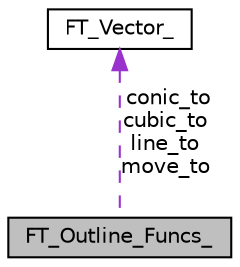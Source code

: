 digraph "FT_Outline_Funcs_"
{
 // LATEX_PDF_SIZE
  edge [fontname="Helvetica",fontsize="10",labelfontname="Helvetica",labelfontsize="10"];
  node [fontname="Helvetica",fontsize="10",shape=record];
  Node1 [label="FT_Outline_Funcs_",height=0.2,width=0.4,color="black", fillcolor="grey75", style="filled", fontcolor="black",tooltip=" "];
  Node2 -> Node1 [dir="back",color="darkorchid3",fontsize="10",style="dashed",label=" conic_to\ncubic_to\nline_to\nmove_to" ,fontname="Helvetica"];
  Node2 [label="FT_Vector_",height=0.2,width=0.4,color="black", fillcolor="white", style="filled",URL="$structFT__Vector__.html",tooltip=" "];
}
